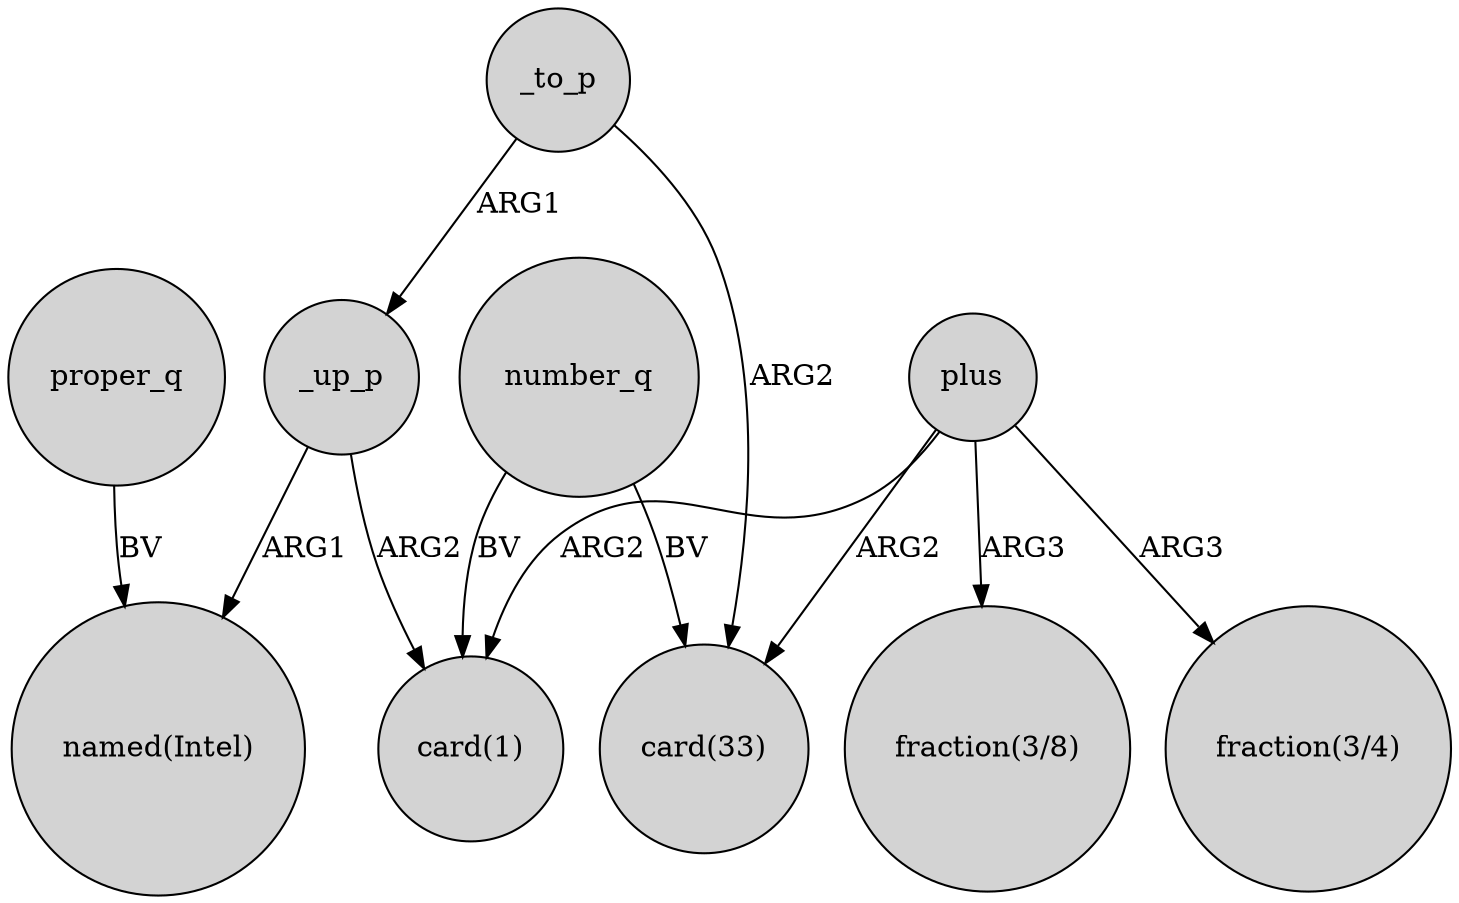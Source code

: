 digraph {
	node [shape=circle style=filled]
	plus -> "card(1)" [label=ARG2]
	_up_p -> "named(Intel)" [label=ARG1]
	plus -> "fraction(3/8)" [label=ARG3]
	plus -> "card(33)" [label=ARG2]
	proper_q -> "named(Intel)" [label=BV]
	number_q -> "card(33)" [label=BV]
	_to_p -> _up_p [label=ARG1]
	_up_p -> "card(1)" [label=ARG2]
	_to_p -> "card(33)" [label=ARG2]
	number_q -> "card(1)" [label=BV]
	plus -> "fraction(3/4)" [label=ARG3]
}
